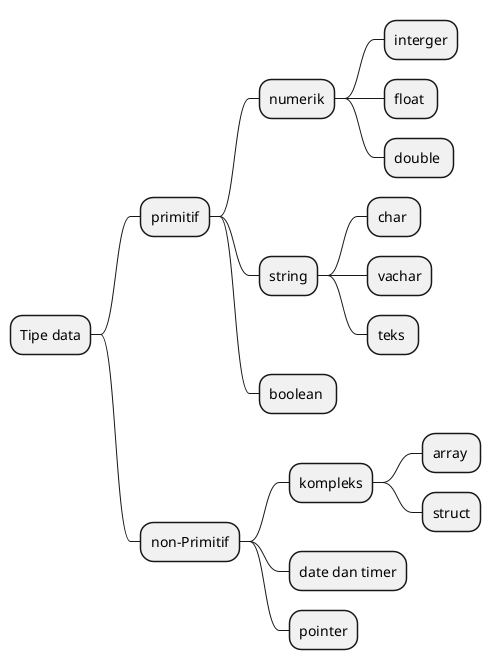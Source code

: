 @startmindmap (struktur data)
* Tipe data
** primitif
*** numerik
**** interger
**** float 
**** double 
*** string
**** char 
**** vachar
**** teks 
*** boolean 
** non-Primitif
*** kompleks
**** array 
**** struct
*** date dan timer
*** pointer
@endmindmap